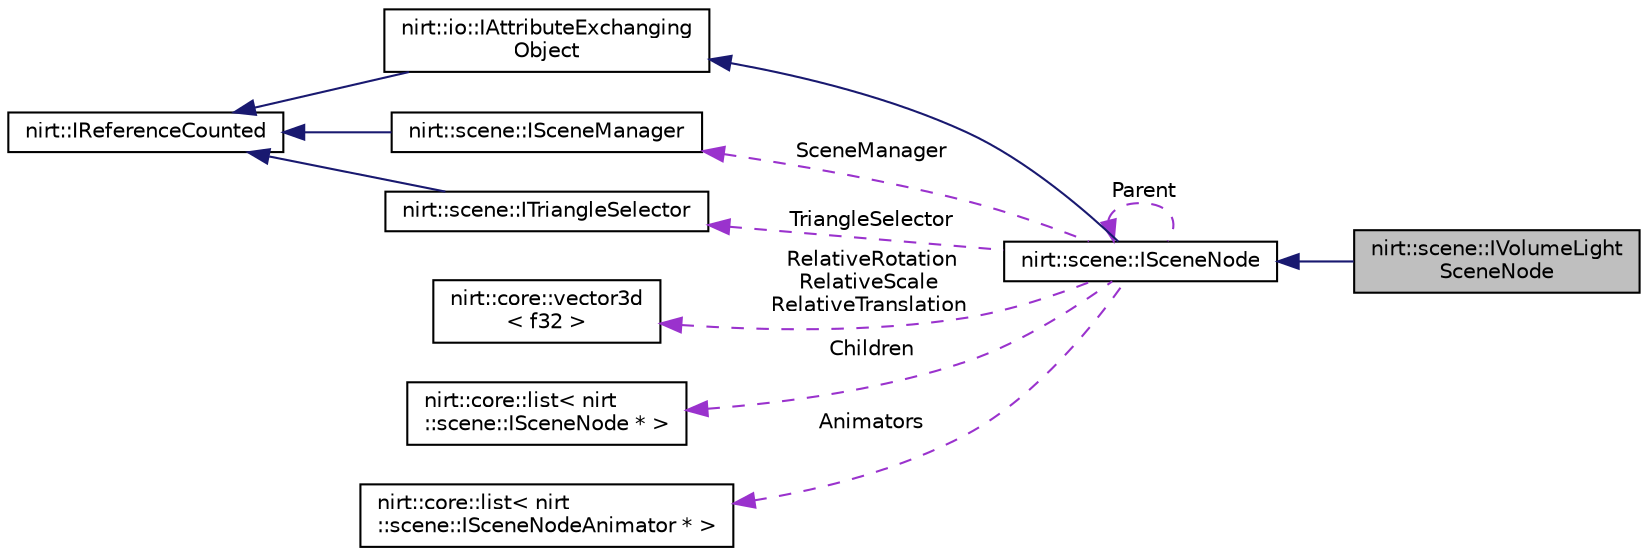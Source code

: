 digraph "nirt::scene::IVolumeLightSceneNode"
{
 // LATEX_PDF_SIZE
  edge [fontname="Helvetica",fontsize="10",labelfontname="Helvetica",labelfontsize="10"];
  node [fontname="Helvetica",fontsize="10",shape=record];
  rankdir="LR";
  Node1 [label="nirt::scene::IVolumeLight\lSceneNode",height=0.2,width=0.4,color="black", fillcolor="grey75", style="filled", fontcolor="black",tooltip=" "];
  Node2 -> Node1 [dir="back",color="midnightblue",fontsize="10",style="solid",fontname="Helvetica"];
  Node2 [label="nirt::scene::ISceneNode",height=0.2,width=0.4,color="black", fillcolor="white", style="filled",URL="$classnirt_1_1scene_1_1ISceneNode.html",tooltip="Scene node interface."];
  Node3 -> Node2 [dir="back",color="midnightblue",fontsize="10",style="solid",fontname="Helvetica"];
  Node3 [label="nirt::io::IAttributeExchanging\lObject",height=0.2,width=0.4,color="black", fillcolor="white", style="filled",URL="$classnirt_1_1io_1_1IAttributeExchangingObject.html",tooltip="An object which is able to serialize and deserialize its attributes into an attributes object."];
  Node4 -> Node3 [dir="back",color="midnightblue",fontsize="10",style="solid",fontname="Helvetica"];
  Node4 [label="nirt::IReferenceCounted",height=0.2,width=0.4,color="black", fillcolor="white", style="filled",URL="$classnirt_1_1IReferenceCounted.html",tooltip="Base class of most objects of the Nirtcpp Engine."];
  Node5 -> Node2 [dir="back",color="darkorchid3",fontsize="10",style="dashed",label=" RelativeRotation\nRelativeScale\nRelativeTranslation" ,fontname="Helvetica"];
  Node5 [label="nirt::core::vector3d\l\< f32 \>",height=0.2,width=0.4,color="black", fillcolor="white", style="filled",URL="$classnirt_1_1core_1_1vector3d.html",tooltip=" "];
  Node2 -> Node2 [dir="back",color="darkorchid3",fontsize="10",style="dashed",label=" Parent" ,fontname="Helvetica"];
  Node6 -> Node2 [dir="back",color="darkorchid3",fontsize="10",style="dashed",label=" Children" ,fontname="Helvetica"];
  Node6 [label="nirt::core::list\< nirt\l::scene::ISceneNode * \>",height=0.2,width=0.4,color="black", fillcolor="white", style="filled",URL="$classnirt_1_1core_1_1list.html",tooltip=" "];
  Node7 -> Node2 [dir="back",color="darkorchid3",fontsize="10",style="dashed",label=" Animators" ,fontname="Helvetica"];
  Node7 [label="nirt::core::list\< nirt\l::scene::ISceneNodeAnimator * \>",height=0.2,width=0.4,color="black", fillcolor="white", style="filled",URL="$classnirt_1_1core_1_1list.html",tooltip=" "];
  Node8 -> Node2 [dir="back",color="darkorchid3",fontsize="10",style="dashed",label=" SceneManager" ,fontname="Helvetica"];
  Node8 [label="nirt::scene::ISceneManager",height=0.2,width=0.4,color="black", fillcolor="white", style="filled",URL="$classnirt_1_1scene_1_1ISceneManager.html",tooltip="The Scene Manager manages scene nodes, mesh resources, cameras and all the other stuff."];
  Node4 -> Node8 [dir="back",color="midnightblue",fontsize="10",style="solid",fontname="Helvetica"];
  Node9 -> Node2 [dir="back",color="darkorchid3",fontsize="10",style="dashed",label=" TriangleSelector" ,fontname="Helvetica"];
  Node9 [label="nirt::scene::ITriangleSelector",height=0.2,width=0.4,color="black", fillcolor="white", style="filled",URL="$classnirt_1_1scene_1_1ITriangleSelector.html",tooltip="Interface to return triangles with specific properties."];
  Node4 -> Node9 [dir="back",color="midnightblue",fontsize="10",style="solid",fontname="Helvetica"];
}
